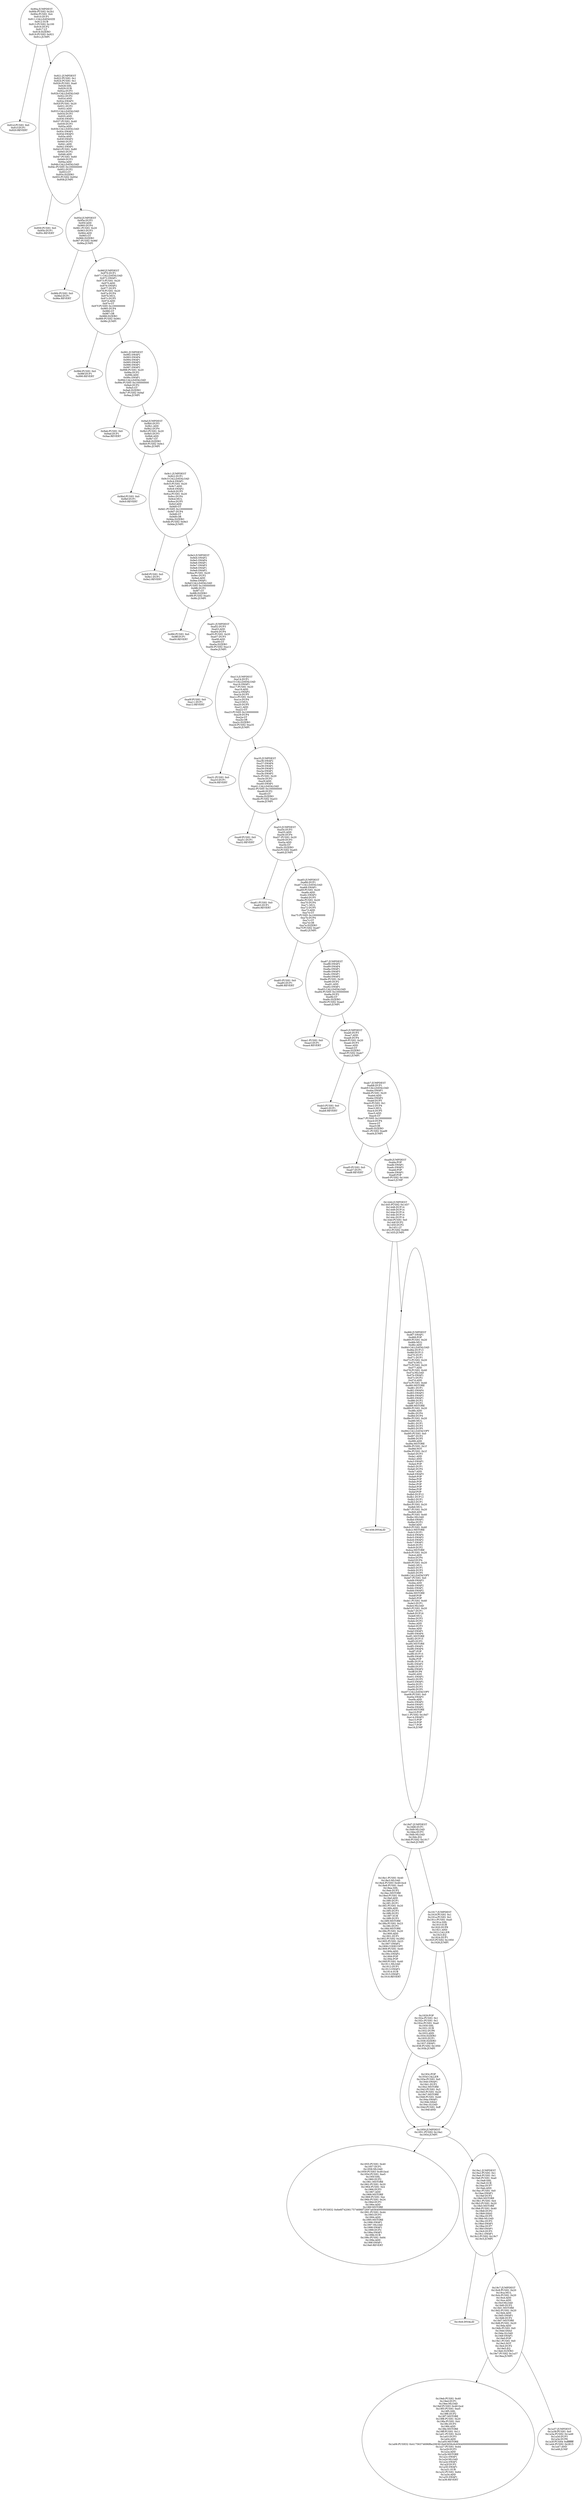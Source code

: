 digraph{
2314[label="0x90a:JUMPDEST
0x90b:PUSH2 0x2b1
0x90e:PUSH1 0x4
0x910:DUP1
0x911:CALLDATASIZE
0x912:SUB
0x913:PUSH2 0x100
0x916:DUP2
0x917:LT
0x918:ISZERO
0x919:PUSH2 0x921
0x91c:JUMPI"]
2314 -> 2333
2314 -> 2337
2333[label="0x91d:PUSH1 0x0
0x91f:DUP1
0x920:REVERT"]
2337[label="0x921:JUMPDEST
0x922:PUSH1 0x1
0x924:PUSH1 0x1
0x926:PUSH1 0xa0
0x928:SHL
0x929:SUB
0x92a:DUP3
0x92b:CALLDATALOAD
0x92c:DUP2
0x92d:AND
0x92e:SWAP3
0x92f:PUSH1 0x20
0x931:DUP2
0x932:ADD
0x933:CALLDATALOAD
0x934:DUP3
0x935:AND
0x936:SWAP3
0x937:PUSH1 0x40
0x939:DUP3
0x93a:ADD
0x93b:CALLDATALOAD
0x93c:SWAP1
0x93d:SWAP3
0x93e:AND
0x93f:SWAP2
0x940:DUP2
0x941:ADD
0x942:SWAP1
0x943:PUSH1 0x80
0x945:DUP2
0x946:ADD
0x947:PUSH1 0x60
0x949:DUP3
0x94a:ADD
0x94b:CALLDATALOAD
0x94c:PUSH5 0x100000000
0x952:DUP2
0x953:GT
0x954:ISZERO
0x955:PUSH2 0x95d
0x958:JUMPI"]
2337 -> 2393
2337 -> 2397
2393[label="0x959:PUSH1 0x0
0x95b:DUP1
0x95c:REVERT"]
2397[label="0x95d:JUMPDEST
0x95e:DUP3
0x95f:ADD
0x960:DUP4
0x961:PUSH1 0x20
0x963:DUP3
0x964:ADD
0x965:GT
0x966:ISZERO
0x967:PUSH2 0x96f
0x96a:JUMPI"]
2397 -> 2411
2397 -> 2415
2411[label="0x96b:PUSH1 0x0
0x96d:DUP1
0x96e:REVERT"]
2415[label="0x96f:JUMPDEST
0x970:DUP1
0x971:CALLDATALOAD
0x972:SWAP1
0x973:PUSH1 0x20
0x975:ADD
0x976:SWAP2
0x977:DUP5
0x978:PUSH1 0x20
0x97a:DUP4
0x97b:MUL
0x97c:DUP5
0x97d:ADD
0x97e:GT
0x97f:PUSH5 0x100000000
0x985:DUP4
0x986:GT
0x987:OR
0x988:ISZERO
0x989:PUSH2 0x991
0x98c:JUMPI"]
2415 -> 2445
2415 -> 2449
2445[label="0x98d:PUSH1 0x0
0x98f:DUP1
0x990:REVERT"]
2449[label="0x991:JUMPDEST
0x992:SWAP2
0x993:SWAP4
0x994:SWAP1
0x995:SWAP3
0x996:SWAP1
0x997:SWAP2
0x998:PUSH1 0x20
0x99a:DUP2
0x99b:ADD
0x99c:SWAP1
0x99d:CALLDATALOAD
0x99e:PUSH5 0x100000000
0x9a4:DUP2
0x9a5:GT
0x9a6:ISZERO
0x9a7:PUSH2 0x9af
0x9aa:JUMPI"]
2449 -> 2475
2449 -> 2479
2475[label="0x9ab:PUSH1 0x0
0x9ad:DUP1
0x9ae:REVERT"]
2479[label="0x9af:JUMPDEST
0x9b0:DUP3
0x9b1:ADD
0x9b2:DUP4
0x9b3:PUSH1 0x20
0x9b5:DUP3
0x9b6:ADD
0x9b7:GT
0x9b8:ISZERO
0x9b9:PUSH2 0x9c1
0x9bc:JUMPI"]
2479 -> 2493
2479 -> 2497
2493[label="0x9bd:PUSH1 0x0
0x9bf:DUP1
0x9c0:REVERT"]
2497[label="0x9c1:JUMPDEST
0x9c2:DUP1
0x9c3:CALLDATALOAD
0x9c4:SWAP1
0x9c5:PUSH1 0x20
0x9c7:ADD
0x9c8:SWAP2
0x9c9:DUP5
0x9ca:PUSH1 0x20
0x9cc:DUP4
0x9cd:MUL
0x9ce:DUP5
0x9cf:ADD
0x9d0:GT
0x9d1:PUSH5 0x100000000
0x9d7:DUP4
0x9d8:GT
0x9d9:OR
0x9da:ISZERO
0x9db:PUSH2 0x9e3
0x9de:JUMPI"]
2497 -> 2527
2497 -> 2531
2527[label="0x9df:PUSH1 0x0
0x9e1:DUP1
0x9e2:REVERT"]
2531[label="0x9e3:JUMPDEST
0x9e4:SWAP2
0x9e5:SWAP4
0x9e6:SWAP1
0x9e7:SWAP3
0x9e8:SWAP1
0x9e9:SWAP2
0x9ea:PUSH1 0x20
0x9ec:DUP2
0x9ed:ADD
0x9ee:SWAP1
0x9ef:CALLDATALOAD
0x9f0:PUSH5 0x100000000
0x9f6:DUP2
0x9f7:GT
0x9f8:ISZERO
0x9f9:PUSH2 0xa01
0x9fc:JUMPI"]
2531 -> 2557
2531 -> 2561
2557[label="0x9fd:PUSH1 0x0
0x9ff:DUP1
0xa00:REVERT"]
2561[label="0xa01:JUMPDEST
0xa02:DUP3
0xa03:ADD
0xa04:DUP4
0xa05:PUSH1 0x20
0xa07:DUP3
0xa08:ADD
0xa09:GT
0xa0a:ISZERO
0xa0b:PUSH2 0xa13
0xa0e:JUMPI"]
2561 -> 2575
2561 -> 2579
2575[label="0xa0f:PUSH1 0x0
0xa11:DUP1
0xa12:REVERT"]
2579[label="0xa13:JUMPDEST
0xa14:DUP1
0xa15:CALLDATALOAD
0xa16:SWAP1
0xa17:PUSH1 0x20
0xa19:ADD
0xa1a:SWAP2
0xa1b:DUP5
0xa1c:PUSH1 0x20
0xa1e:DUP4
0xa1f:MUL
0xa20:DUP5
0xa21:ADD
0xa22:GT
0xa23:PUSH5 0x100000000
0xa29:DUP4
0xa2a:GT
0xa2b:OR
0xa2c:ISZERO
0xa2d:PUSH2 0xa35
0xa30:JUMPI"]
2579 -> 2609
2579 -> 2613
2609[label="0xa31:PUSH1 0x0
0xa33:DUP1
0xa34:REVERT"]
2613[label="0xa35:JUMPDEST
0xa36:SWAP2
0xa37:SWAP4
0xa38:SWAP1
0xa39:SWAP3
0xa3a:SWAP1
0xa3b:SWAP2
0xa3c:PUSH1 0x20
0xa3e:DUP2
0xa3f:ADD
0xa40:SWAP1
0xa41:CALLDATALOAD
0xa42:PUSH5 0x100000000
0xa48:DUP2
0xa49:GT
0xa4a:ISZERO
0xa4b:PUSH2 0xa53
0xa4e:JUMPI"]
2613 -> 2639
2613 -> 2643
2639[label="0xa4f:PUSH1 0x0
0xa51:DUP1
0xa52:REVERT"]
2643[label="0xa53:JUMPDEST
0xa54:DUP3
0xa55:ADD
0xa56:DUP4
0xa57:PUSH1 0x20
0xa59:DUP3
0xa5a:ADD
0xa5b:GT
0xa5c:ISZERO
0xa5d:PUSH2 0xa65
0xa60:JUMPI"]
2643 -> 2657
2643 -> 2661
2657[label="0xa61:PUSH1 0x0
0xa63:DUP1
0xa64:REVERT"]
2661[label="0xa65:JUMPDEST
0xa66:DUP1
0xa67:CALLDATALOAD
0xa68:SWAP1
0xa69:PUSH1 0x20
0xa6b:ADD
0xa6c:SWAP2
0xa6d:DUP5
0xa6e:PUSH1 0x20
0xa70:DUP4
0xa71:MUL
0xa72:DUP5
0xa73:ADD
0xa74:GT
0xa75:PUSH5 0x100000000
0xa7b:DUP4
0xa7c:GT
0xa7d:OR
0xa7e:ISZERO
0xa7f:PUSH2 0xa87
0xa82:JUMPI"]
2661 -> 2691
2661 -> 2695
2691[label="0xa83:PUSH1 0x0
0xa85:DUP1
0xa86:REVERT"]
2695[label="0xa87:JUMPDEST
0xa88:SWAP2
0xa89:SWAP4
0xa8a:SWAP1
0xa8b:SWAP3
0xa8c:SWAP1
0xa8d:SWAP2
0xa8e:PUSH1 0x20
0xa90:DUP2
0xa91:ADD
0xa92:SWAP1
0xa93:CALLDATALOAD
0xa94:PUSH5 0x100000000
0xa9a:DUP2
0xa9b:GT
0xa9c:ISZERO
0xa9d:PUSH2 0xaa5
0xaa0:JUMPI"]
2695 -> 2721
2695 -> 2725
2721[label="0xaa1:PUSH1 0x0
0xaa3:DUP1
0xaa4:REVERT"]
2725[label="0xaa5:JUMPDEST
0xaa6:DUP3
0xaa7:ADD
0xaa8:DUP4
0xaa9:PUSH1 0x20
0xaab:DUP3
0xaac:ADD
0xaad:GT
0xaae:ISZERO
0xaaf:PUSH2 0xab7
0xab2:JUMPI"]
2725 -> 2739
2725 -> 2743
2739[label="0xab3:PUSH1 0x0
0xab5:DUP1
0xab6:REVERT"]
2743[label="0xab7:JUMPDEST
0xab8:DUP1
0xab9:CALLDATALOAD
0xaba:SWAP1
0xabb:PUSH1 0x20
0xabd:ADD
0xabe:SWAP2
0xabf:DUP5
0xac0:PUSH1 0x1
0xac2:DUP4
0xac3:MUL
0xac4:DUP5
0xac5:ADD
0xac6:GT
0xac7:PUSH5 0x100000000
0xacd:DUP4
0xace:GT
0xacf:OR
0xad0:ISZERO
0xad1:PUSH2 0xad9
0xad4:JUMPI"]
2743 -> 2773
2743 -> 2777
2773[label="0xad5:PUSH1 0x0
0xad7:DUP1
0xad8:REVERT"]
2777[label="0xad9:JUMPDEST
0xada:POP
0xadb:SWAP1
0xadc:SWAP3
0xadd:POP
0xade:SWAP1
0xadf:POP
0xae0:PUSH2 0x1444
0xae3:JUMP"]
2777 -> 5188
5188[label="0x1444:JUMPDEST
0x1445:PUSH2 0x1457
0x1448:DUP14
0x1449:DUP14
0x144a:DUP14
0x144b:DUP14
0x144c:DUP14
0x144d:PUSH1 0x0
0x144f:DUP2
0x1450:DUP2
0x1451:LT
0x1452:PUSH2 0xd66
0x1455:JUMPI"]
5188 -> 5206
5188 -> 3430
5206[label="0x1456:INVALID"]
3430[label="0xd66:JUMPDEST
0xd67:SWAP1
0xd68:POP
0xd69:PUSH1 0x20
0xd6b:MUL
0xd6c:ADD
0xd6d:CALLDATALOAD
0xd6e:DUP13
0xd6f:DUP13
0xd70:DUP1
0xd71:DUP1
0xd72:PUSH1 0x20
0xd74:MUL
0xd75:PUSH1 0x20
0xd77:ADD
0xd78:PUSH1 0x40
0xd7a:MLOAD
0xd7b:SWAP1
0xd7c:DUP2
0xd7d:ADD
0xd7e:PUSH1 0x40
0xd80:MSTORE
0xd81:DUP1
0xd82:SWAP4
0xd83:SWAP3
0xd84:SWAP2
0xd85:SWAP1
0xd86:DUP2
0xd87:DUP2
0xd88:MSTORE
0xd89:PUSH1 0x20
0xd8b:ADD
0xd8c:DUP4
0xd8d:DUP4
0xd8e:PUSH1 0x20
0xd90:MUL
0xd91:DUP1
0xd92:DUP3
0xd93:DUP5
0xd94:CALLDATACOPY
0xd95:PUSH1 0x0
0xd97:DUP2
0xd98:DUP5
0xd99:ADD
0xd9a:MSTORE
0xd9b:PUSH1 0x1f
0xd9d:NOT
0xd9e:PUSH1 0x1f
0xda0:DUP3
0xda1:ADD
0xda2:AND
0xda3:SWAP1
0xda4:POP
0xda5:DUP1
0xda6:DUP4
0xda7:ADD
0xda8:SWAP3
0xda9:POP
0xdaa:POP
0xdab:POP
0xdac:POP
0xdad:POP
0xdae:POP
0xdaf:POP
0xdb0:DUP12
0xdb1:DUP12
0xdb2:DUP1
0xdb3:DUP1
0xdb4:PUSH1 0x20
0xdb6:MUL
0xdb7:PUSH1 0x20
0xdb9:ADD
0xdba:PUSH1 0x40
0xdbc:MLOAD
0xdbd:SWAP1
0xdbe:DUP2
0xdbf:ADD
0xdc0:PUSH1 0x40
0xdc2:MSTORE
0xdc3:DUP1
0xdc4:SWAP4
0xdc5:SWAP3
0xdc6:SWAP2
0xdc7:SWAP1
0xdc8:DUP2
0xdc9:DUP2
0xdca:MSTORE
0xdcb:PUSH1 0x20
0xdcd:ADD
0xdce:DUP4
0xdcf:DUP4
0xdd0:PUSH1 0x20
0xdd2:MUL
0xdd3:DUP1
0xdd4:DUP3
0xdd5:DUP5
0xdd6:CALLDATACOPY
0xdd7:PUSH1 0x0
0xdd9:SWAP3
0xdda:ADD
0xddb:SWAP2
0xddc:SWAP1
0xddd:SWAP2
0xdde:MSTORE
0xddf:POP
0xde0:POP
0xde1:PUSH1 0x40
0xde3:DUP1
0xde4:MLOAD
0xde5:PUSH1 0x20
0xde7:DUP1
0xde8:DUP16
0xde9:MUL
0xdea:DUP3
0xdeb:DUP2
0xdec:ADD
0xded:DUP3
0xdee:ADD
0xdef:SWAP1
0xdf0:SWAP4
0xdf1:MSTORE
0xdf2:DUP15
0xdf3:DUP3
0xdf4:MSTORE
0xdf5:SWAP1
0xdf6:SWAP4
0xdf7:POP
0xdf8:DUP15
0xdf9:SWAP3
0xdfa:POP
0xdfb:DUP14
0xdfc:SWAP2
0xdfd:DUP3
0xdfe:SWAP2
0xdff:DUP6
0xe00:ADD
0xe01:SWAP1
0xe02:DUP5
0xe03:SWAP1
0xe04:DUP1
0xe05:DUP3
0xe06:DUP5
0xe07:CALLDATACOPY
0xe08:PUSH1 0x0
0xe0a:SWAP3
0xe0b:ADD
0xe0c:SWAP2
0xe0d:SWAP1
0xe0e:SWAP2
0xe0f:MSTORE
0xe10:POP
0xe11:PUSH2 0x18d7
0xe14:SWAP3
0xe15:POP
0xe16:POP
0xe17:POP
0xe18:JUMP"]
3430 -> 6359
6359[label="0x18d7:JUMPDEST
0x18d8:DUP1
0x18d9:MLOAD
0x18da:DUP3
0x18db:MLOAD
0x18dc:EQ
0x18dd:PUSH2 0x1917
0x18e0:JUMPI"]
6359 -> 6369
6359 -> 6423
6369[label="0x18e1:PUSH1 0x40
0x18e3:MLOAD
0x18e4:PUSH3 0x461bcd
0x18e8:PUSH1 0xe5
0x18ea:SHL
0x18eb:DUP2
0x18ec:MSTORE
0x18ed:PUSH1 0x4
0x18ef:ADD
0x18f0:DUP1
0x18f1:DUP1
0x18f2:PUSH1 0x20
0x18f4:ADD
0x18f5:DUP3
0x18f6:DUP2
0x18f7:SUB
0x18f8:DUP3
0x18f9:MSTORE
0x18fa:PUSH1 0x23
0x18fc:DUP2
0x18fd:MSTORE
0x18fe:PUSH1 0x20
0x1900:ADD
0x1901:DUP1
0x1902:PUSH2 0x2f92
0x1905:PUSH1 0x23
0x1907:SWAP2
0x1908:CODECOPY
0x1909:PUSH1 0x40
0x190b:ADD
0x190c:SWAP2
0x190d:POP
0x190e:POP
0x190f:PUSH1 0x40
0x1911:MLOAD
0x1912:DUP1
0x1913:SWAP2
0x1914:SUB
0x1915:SWAP1
0x1916:REVERT"]
6423[label="0x1917:JUMPDEST
0x1918:PUSH1 0x1
0x191a:PUSH1 0x1
0x191c:PUSH1 0xa0
0x191e:SHL
0x191f:SUB
0x1920:DUP8
0x1921:AND
0x1922:CALLER
0x1923:EQ
0x1924:DUP1
0x1925:PUSH2 0x1950
0x1928:JUMPI"]
6423 -> 6441
6423 -> 6480
6441[label="0x1929:POP
0x192a:PUSH1 0x1
0x192c:PUSH1 0x1
0x192e:PUSH1 0xa0
0x1930:SHL
0x1931:SUB
0x1932:DUP6
0x1933:AND
0x1934:ISZERO
0x1935:DUP1
0x1936:ISZERO
0x1937:SWAP1
0x1938:PUSH2 0x1950
0x193b:JUMPI"]
6441 -> 6460
6441 -> 6480
6460[label="0x193c:POP
0x193d:CALLER
0x193e:PUSH1 0x0
0x1940:SWAP1
0x1941:DUP2
0x1942:MSTORE
0x1943:PUSH1 0x3
0x1945:PUSH1 0x20
0x1947:MSTORE
0x1948:PUSH1 0x40
0x194a:SWAP1
0x194b:SHA3
0x194c:SLOAD
0x194d:PUSH1 0xff
0x194f:AND"]
6460 -> 6480
6480[label="0x1950:JUMPDEST
0x1951:PUSH2 0x19a1
0x1954:JUMPI"]
6480 -> 6485
6480 -> 6561
6485[label="0x1955:PUSH1 0x40
0x1957:DUP1
0x1958:MLOAD
0x1959:PUSH3 0x461bcd
0x195d:PUSH1 0xe5
0x195f:SHL
0x1960:DUP2
0x1961:MSTORE
0x1962:PUSH1 0x20
0x1964:PUSH1 0x4
0x1966:DUP3
0x1967:ADD
0x1968:MSTORE
0x1969:PUSH1 0xe
0x196b:PUSH1 0x24
0x196d:DUP3
0x196e:ADD
0x196f:MSTORE
0x1970:PUSH32 0x6e6f7420617574686f72697a6564000000000000000000000000000000000000
0x1991:PUSH1 0x44
0x1993:DUP3
0x1994:ADD
0x1995:MSTORE
0x1996:SWAP1
0x1997:MLOAD
0x1998:SWAP1
0x1999:DUP2
0x199a:SWAP1
0x199b:SUB
0x199c:PUSH1 0x64
0x199e:ADD
0x199f:SWAP1
0x19a0:REVERT"]
6561[label="0x19a1:JUMPDEST
0x19a2:PUSH1 0x1
0x19a4:PUSH1 0x1
0x19a6:PUSH1 0xa0
0x19a8:SHL
0x19a9:SUB
0x19aa:DUP7
0x19ab:AND
0x19ac:PUSH1 0x0
0x19ae:SWAP1
0x19af:DUP2
0x19b0:MSTORE
0x19b1:PUSH1 0x4
0x19b3:PUSH1 0x20
0x19b5:MSTORE
0x19b6:PUSH1 0x40
0x19b8:DUP2
0x19b9:SHA3
0x19ba:DUP5
0x19bb:MLOAD
0x19bc:DUP3
0x19bd:SWAP1
0x19be:DUP7
0x19bf:SWAP1
0x19c0:DUP3
0x19c1:SWAP1
0x19c2:PUSH2 0x19c7
0x19c5:JUMPI"]
6561 -> 6598
6561 -> 6599
6598[label="0x19c6:INVALID"]
6599[label="0x19c7:JUMPDEST
0x19c8:PUSH1 0x20
0x19ca:MUL
0x19cb:PUSH1 0x20
0x19cd:ADD
0x19ce:ADD
0x19cf:MLOAD
0x19d0:DUP2
0x19d1:MSTORE
0x19d2:PUSH1 0x20
0x19d4:ADD
0x19d5:SWAP1
0x19d6:DUP2
0x19d7:MSTORE
0x19d8:PUSH1 0x20
0x19da:ADD
0x19db:PUSH1 0x0
0x19dd:SHA3
0x19de:SLOAD
0x19df:SWAP1
0x19e0:POP
0x19e1:PUSH1 0x0
0x19e3:NOT
0x19e4:DUP2
0x19e5:EQ
0x19e6:ISZERO
0x19e7:PUSH2 0x1a37
0x19ea:JUMPI"]
6599 -> 6635
6599 -> 6711
6635[label="0x19eb:PUSH1 0x40
0x19ed:DUP1
0x19ee:MLOAD
0x19ef:PUSH3 0x461bcd
0x19f3:PUSH1 0xe5
0x19f5:SHL
0x19f6:DUP2
0x19f7:MSTORE
0x19f8:PUSH1 0x20
0x19fa:PUSH1 0x4
0x19fc:DUP3
0x19fd:ADD
0x19fe:MSTORE
0x19ff:PUSH1 0x11
0x1a01:PUSH1 0x24
0x1a03:DUP3
0x1a04:ADD
0x1a05:MSTORE
0x1a06:PUSH32 0x41756374696f6e2063616e63656c6c6564000000000000000000000000000000
0x1a27:PUSH1 0x44
0x1a29:DUP3
0x1a2a:ADD
0x1a2b:MSTORE
0x1a2c:SWAP1
0x1a2d:MLOAD
0x1a2e:SWAP1
0x1a2f:DUP2
0x1a30:SWAP1
0x1a31:SUB
0x1a32:PUSH1 0x64
0x1a34:ADD
0x1a35:SWAP1
0x1a36:REVERT"]
6711[label="0x1a37:JUMPDEST
0x1a38:PUSH1 0x0
0x1a3a:PUSH2 0x1a49
0x1a3d:DUP3
0x1a3e:DUP8
0x1a3f:PUSH4 0xffffffff
0x1a44:PUSH2 0x2815
0x1a47:AND
0x1a48:JUMP"]

}